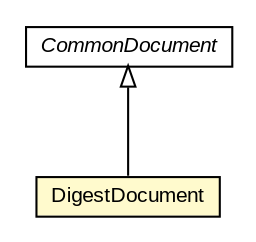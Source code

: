 #!/usr/local/bin/dot
#
# Class diagram 
# Generated by UMLGraph version R5_6-24-gf6e263 (http://www.umlgraph.org/)
#

digraph G {
	edge [fontname="arial",fontsize=10,labelfontname="arial",labelfontsize=10];
	node [fontname="arial",fontsize=10,shape=plaintext];
	nodesep=0.25;
	ranksep=0.5;
	// eu.europa.esig.dss.DigestDocument
	c331739 [label=<<table title="eu.europa.esig.dss.DigestDocument" border="0" cellborder="1" cellspacing="0" cellpadding="2" port="p" bgcolor="lemonChiffon" href="./DigestDocument.html">
		<tr><td><table border="0" cellspacing="0" cellpadding="1">
<tr><td align="center" balign="center"> DigestDocument </td></tr>
		</table></td></tr>
		</table>>, URL="./DigestDocument.html", fontname="arial", fontcolor="black", fontsize=10.0];
	// eu.europa.esig.dss.CommonDocument
	c331740 [label=<<table title="eu.europa.esig.dss.CommonDocument" border="0" cellborder="1" cellspacing="0" cellpadding="2" port="p" href="./CommonDocument.html">
		<tr><td><table border="0" cellspacing="0" cellpadding="1">
<tr><td align="center" balign="center"><font face="arial italic"> CommonDocument </font></td></tr>
		</table></td></tr>
		</table>>, URL="./CommonDocument.html", fontname="arial", fontcolor="black", fontsize=10.0];
	//eu.europa.esig.dss.DigestDocument extends eu.europa.esig.dss.CommonDocument
	c331740:p -> c331739:p [dir=back,arrowtail=empty];
}

